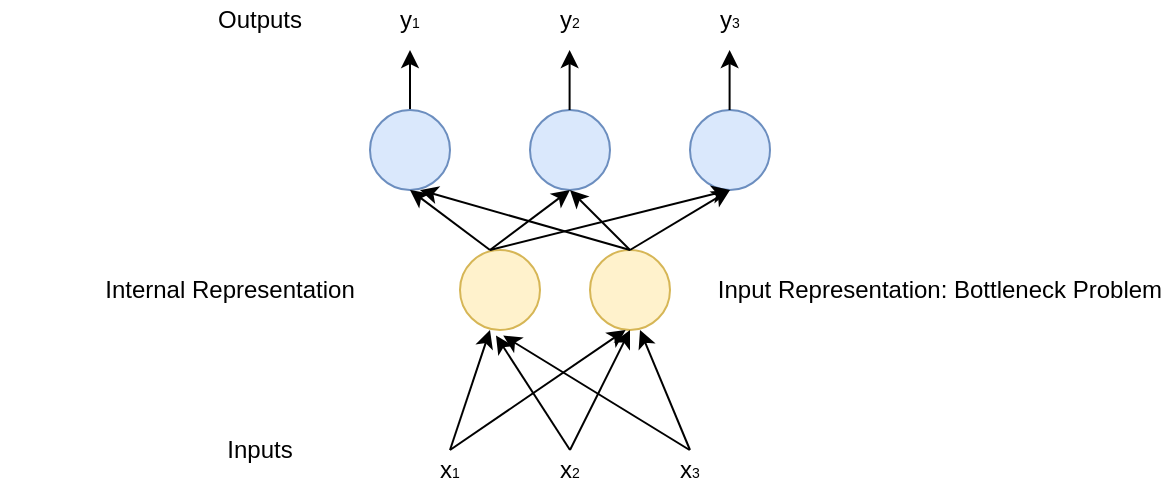 <mxfile version="13.9.9" type="device"><diagram id="AAZiDkYpPmqCITFcSZ3h" name="Page-1"><mxGraphModel dx="624" dy="565" grid="1" gridSize="10" guides="1" tooltips="1" connect="1" arrows="1" fold="1" page="1" pageScale="1" pageWidth="850" pageHeight="1100" math="0" shadow="0"><root><mxCell id="0"/><mxCell id="1" parent="0"/><mxCell id="dxna4koAapJpu5A1oEJa-1" value="x&lt;font style=&quot;font-size: 7px&quot;&gt;1&lt;/font&gt;" style="text;html=1;strokeColor=none;fillColor=none;align=center;verticalAlign=middle;whiteSpace=wrap;rounded=0;" parent="1" vertex="1"><mxGeometry x="400" y="490" width="40" height="20" as="geometry"/></mxCell><mxCell id="dxna4koAapJpu5A1oEJa-2" value="x&lt;font style=&quot;font-size: 7px&quot;&gt;2&lt;/font&gt;" style="text;html=1;strokeColor=none;fillColor=none;align=center;verticalAlign=middle;whiteSpace=wrap;rounded=0;" parent="1" vertex="1"><mxGeometry x="460" y="490" width="40" height="20" as="geometry"/></mxCell><mxCell id="dxna4koAapJpu5A1oEJa-3" value="x&lt;font style=&quot;font-size: 7px&quot;&gt;3&lt;/font&gt;" style="text;html=1;strokeColor=none;fillColor=none;align=center;verticalAlign=middle;whiteSpace=wrap;rounded=0;" parent="1" vertex="1"><mxGeometry x="520" y="490" width="40" height="20" as="geometry"/></mxCell><mxCell id="dxna4koAapJpu5A1oEJa-4" value="Inputs" style="text;html=1;strokeColor=none;fillColor=none;align=center;verticalAlign=middle;whiteSpace=wrap;rounded=0;" parent="1" vertex="1"><mxGeometry x="305" y="480" width="40" height="20" as="geometry"/></mxCell><mxCell id="dxna4koAapJpu5A1oEJa-5" value="" style="endArrow=classic;html=1;entryX=0.375;entryY=1;entryDx=0;entryDy=0;entryPerimeter=0;" parent="1" target="dxna4koAapJpu5A1oEJa-8" edge="1"><mxGeometry width="50" height="50" relative="1" as="geometry"><mxPoint x="420" y="490" as="sourcePoint"/><mxPoint x="470" y="430" as="targetPoint"/></mxGeometry></mxCell><mxCell id="dxna4koAapJpu5A1oEJa-6" value="" style="endArrow=classic;html=1;entryX=0.45;entryY=1.07;entryDx=0;entryDy=0;entryPerimeter=0;" parent="1" target="dxna4koAapJpu5A1oEJa-8" edge="1"><mxGeometry width="50" height="50" relative="1" as="geometry"><mxPoint x="480" y="490" as="sourcePoint"/><mxPoint x="480" y="430" as="targetPoint"/></mxGeometry></mxCell><mxCell id="dxna4koAapJpu5A1oEJa-7" value="" style="endArrow=classic;html=1;entryX=0.54;entryY=1.07;entryDx=0;entryDy=0;entryPerimeter=0;" parent="1" target="dxna4koAapJpu5A1oEJa-8" edge="1"><mxGeometry width="50" height="50" relative="1" as="geometry"><mxPoint x="539.8" y="490" as="sourcePoint"/><mxPoint x="490" y="430" as="targetPoint"/></mxGeometry></mxCell><mxCell id="dxna4koAapJpu5A1oEJa-8" value="" style="ellipse;whiteSpace=wrap;html=1;aspect=fixed;fillColor=#fff2cc;strokeColor=#d6b656;" parent="1" vertex="1"><mxGeometry x="425" y="390" width="40" height="40" as="geometry"/></mxCell><mxCell id="dxna4koAapJpu5A1oEJa-9" value="" style="ellipse;whiteSpace=wrap;html=1;aspect=fixed;fillColor=#fff2cc;strokeColor=#d6b656;" parent="1" vertex="1"><mxGeometry x="490" y="390" width="40" height="40" as="geometry"/></mxCell><mxCell id="dxna4koAapJpu5A1oEJa-10" value="" style="endArrow=classic;html=1;entryX=0.445;entryY=1;entryDx=0;entryDy=0;entryPerimeter=0;" parent="1" target="dxna4koAapJpu5A1oEJa-9" edge="1"><mxGeometry width="50" height="50" relative="1" as="geometry"><mxPoint x="420" y="490" as="sourcePoint"/><mxPoint x="490" y="430" as="targetPoint"/></mxGeometry></mxCell><mxCell id="dxna4koAapJpu5A1oEJa-11" value="" style="endArrow=classic;html=1;" parent="1" edge="1"><mxGeometry width="50" height="50" relative="1" as="geometry"><mxPoint x="480" y="490" as="sourcePoint"/><mxPoint x="510" y="430" as="targetPoint"/></mxGeometry></mxCell><mxCell id="dxna4koAapJpu5A1oEJa-12" value="" style="endArrow=classic;html=1;" parent="1" edge="1"><mxGeometry width="50" height="50" relative="1" as="geometry"><mxPoint x="540" y="490" as="sourcePoint"/><mxPoint x="515" y="430" as="targetPoint"/></mxGeometry></mxCell><mxCell id="dxna4koAapJpu5A1oEJa-26" value="" style="edgeStyle=orthogonalEdgeStyle;rounded=0;orthogonalLoop=1;jettySize=auto;html=1;" parent="1" source="dxna4koAapJpu5A1oEJa-13" edge="1"><mxGeometry relative="1" as="geometry"><mxPoint x="400" y="290" as="targetPoint"/></mxGeometry></mxCell><mxCell id="dxna4koAapJpu5A1oEJa-13" value="" style="ellipse;whiteSpace=wrap;html=1;aspect=fixed;fillColor=#dae8fc;strokeColor=#6c8ebf;" parent="1" vertex="1"><mxGeometry x="380" y="320" width="40" height="40" as="geometry"/></mxCell><mxCell id="dxna4koAapJpu5A1oEJa-14" value="" style="ellipse;whiteSpace=wrap;html=1;aspect=fixed;fillColor=#dae8fc;strokeColor=#6c8ebf;" parent="1" vertex="1"><mxGeometry x="460" y="320" width="40" height="40" as="geometry"/></mxCell><mxCell id="dxna4koAapJpu5A1oEJa-15" value="" style="ellipse;whiteSpace=wrap;html=1;aspect=fixed;fillColor=#dae8fc;strokeColor=#6c8ebf;" parent="1" vertex="1"><mxGeometry x="540" y="320" width="40" height="40" as="geometry"/></mxCell><mxCell id="dxna4koAapJpu5A1oEJa-16" value="" style="endArrow=classic;html=1;entryX=0.5;entryY=1;entryDx=0;entryDy=0;" parent="1" target="dxna4koAapJpu5A1oEJa-13" edge="1"><mxGeometry width="50" height="50" relative="1" as="geometry"><mxPoint x="440" y="390" as="sourcePoint"/><mxPoint x="490" y="340" as="targetPoint"/></mxGeometry></mxCell><mxCell id="dxna4koAapJpu5A1oEJa-17" value="" style="endArrow=classic;html=1;entryX=0.5;entryY=1;entryDx=0;entryDy=0;" parent="1" target="dxna4koAapJpu5A1oEJa-14" edge="1"><mxGeometry width="50" height="50" relative="1" as="geometry"><mxPoint x="440" y="390" as="sourcePoint"/><mxPoint x="470" y="360" as="targetPoint"/></mxGeometry></mxCell><mxCell id="dxna4koAapJpu5A1oEJa-19" value="" style="endArrow=classic;html=1;entryX=0.5;entryY=1;entryDx=0;entryDy=0;" parent="1" target="dxna4koAapJpu5A1oEJa-15" edge="1"><mxGeometry width="50" height="50" relative="1" as="geometry"><mxPoint x="440" y="390" as="sourcePoint"/><mxPoint x="510" y="350" as="targetPoint"/></mxGeometry></mxCell><mxCell id="dxna4koAapJpu5A1oEJa-21" value="" style="endArrow=classic;html=1;entryX=0.5;entryY=1;entryDx=0;entryDy=0;exitX=0.5;exitY=0;exitDx=0;exitDy=0;" parent="1" source="dxna4koAapJpu5A1oEJa-9" edge="1"><mxGeometry width="50" height="50" relative="1" as="geometry"><mxPoint x="520" y="390" as="sourcePoint"/><mxPoint x="480" y="360" as="targetPoint"/></mxGeometry></mxCell><mxCell id="dxna4koAapJpu5A1oEJa-23" value="" style="endArrow=classic;html=1;entryX=0.5;entryY=1;entryDx=0;entryDy=0;" parent="1" target="dxna4koAapJpu5A1oEJa-15" edge="1"><mxGeometry width="50" height="50" relative="1" as="geometry"><mxPoint x="510" y="390" as="sourcePoint"/><mxPoint x="550" y="360" as="targetPoint"/></mxGeometry></mxCell><mxCell id="dxna4koAapJpu5A1oEJa-24" value="" style="endArrow=classic;html=1;" parent="1" edge="1"><mxGeometry width="50" height="50" relative="1" as="geometry"><mxPoint x="510" y="390" as="sourcePoint"/><mxPoint x="405" y="360" as="targetPoint"/></mxGeometry></mxCell><mxCell id="dxna4koAapJpu5A1oEJa-29" value="" style="endArrow=classic;html=1;" parent="1" edge="1"><mxGeometry width="50" height="50" relative="1" as="geometry"><mxPoint x="479.8" y="320" as="sourcePoint"/><mxPoint x="479.8" y="290" as="targetPoint"/></mxGeometry></mxCell><mxCell id="dxna4koAapJpu5A1oEJa-30" value="" style="endArrow=classic;html=1;" parent="1" edge="1"><mxGeometry width="50" height="50" relative="1" as="geometry"><mxPoint x="559.8" y="320" as="sourcePoint"/><mxPoint x="559.8" y="290" as="targetPoint"/></mxGeometry></mxCell><mxCell id="dxna4koAapJpu5A1oEJa-34" value="Input Representation: Bottleneck Problem" style="text;html=1;strokeColor=none;fillColor=none;align=center;verticalAlign=middle;whiteSpace=wrap;rounded=0;" parent="1" vertex="1"><mxGeometry x="550" y="405" width="230" height="10" as="geometry"/></mxCell><mxCell id="f8XlaN9uNELVwVzJr-0e-1" value="Internal Representation" style="text;html=1;strokeColor=none;fillColor=none;align=center;verticalAlign=middle;whiteSpace=wrap;rounded=0;" parent="1" vertex="1"><mxGeometry x="195" y="405" width="230" height="10" as="geometry"/></mxCell><mxCell id="f8XlaN9uNELVwVzJr-0e-3" value="Outputs" style="text;html=1;strokeColor=none;fillColor=none;align=center;verticalAlign=middle;whiteSpace=wrap;rounded=0;" parent="1" vertex="1"><mxGeometry x="210" y="270" width="230" height="10" as="geometry"/></mxCell><mxCell id="f8XlaN9uNELVwVzJr-0e-4" value="y&lt;font style=&quot;font-size: 7px&quot;&gt;1&lt;/font&gt;" style="text;html=1;strokeColor=none;fillColor=none;align=center;verticalAlign=middle;whiteSpace=wrap;rounded=0;" parent="1" vertex="1"><mxGeometry x="380" y="265" width="40" height="20" as="geometry"/></mxCell><mxCell id="f8XlaN9uNELVwVzJr-0e-5" value="y&lt;font style=&quot;font-size: 7px&quot;&gt;2&lt;/font&gt;" style="text;html=1;strokeColor=none;fillColor=none;align=center;verticalAlign=middle;whiteSpace=wrap;rounded=0;" parent="1" vertex="1"><mxGeometry x="460" y="265" width="40" height="20" as="geometry"/></mxCell><mxCell id="f8XlaN9uNELVwVzJr-0e-6" value="y&lt;font style=&quot;font-size: 7px&quot;&gt;3&lt;/font&gt;" style="text;html=1;strokeColor=none;fillColor=none;align=center;verticalAlign=middle;whiteSpace=wrap;rounded=0;" parent="1" vertex="1"><mxGeometry x="540" y="265" width="40" height="20" as="geometry"/></mxCell></root></mxGraphModel></diagram></mxfile>